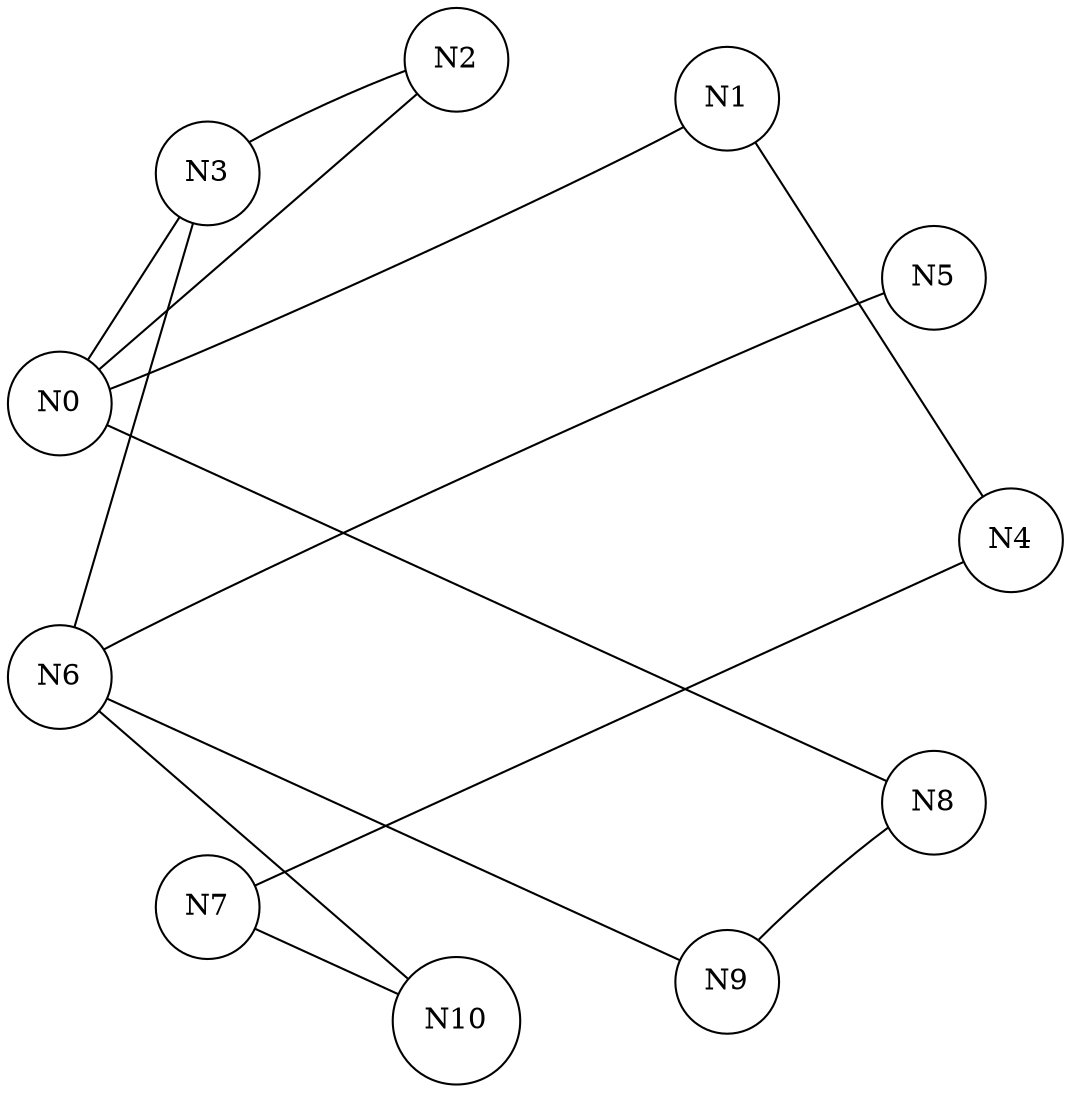 digraph G
{
	layout="circo";
	node [shape = circle];
	N0 -> N1 [arrowhead=none][style=invis]
	N1 -> N2 [arrowhead=none][style=invis]
	N2 -> N3 [arrowhead=none][style=invis]
	N3 -> N4 [arrowhead=none][style=invis]
	N4 -> N5 [arrowhead=none][style=invis]
	N5 -> N6 [arrowhead=none][style=invis]
	N6 -> N7 [arrowhead=none][style=invis]
	N7 -> N8 [arrowhead=none][style=invis]
	N8 -> N9 [arrowhead=none][style=invis]
	N9 -> N10 [arrowhead=none][style=invis]
	N10 -> N0 [arrowhead=none][style=invis]
	N1 -> N0 [arrowhead=none]
	N2 -> N0 [arrowhead=none]
	N3 -> N0 [arrowhead=none]
	N8 -> N0 [arrowhead=none]
	N4 -> N1 [arrowhead=none]
	N3 -> N2 [arrowhead=none]
	N6 -> N3 [arrowhead=none]
	N7 -> N4 [arrowhead=none]
	N6 -> N5 [arrowhead=none]
	N9 -> N6 [arrowhead=none]
	N10 -> N6 [arrowhead=none]
	N10 -> N7 [arrowhead=none]
	N9 -> N8 [arrowhead=none]
}